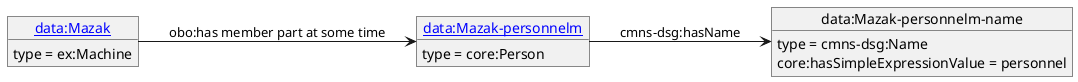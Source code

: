 @startuml
skinparam linetype polyline
left to right direction
object "[[./Mazak-personnelm.html data:Mazak-personnelm]]" as o1 {
 type = core:Person
 }
object "data:Mazak-personnelm-name" as o2 {
 type = cmns-dsg:Name
 }
object "[[./Mazak.html data:Mazak]]" as o3 {
 type = ex:Machine
 }
o1 --> o2 : cmns-dsg:hasName
o2 : core:hasSimpleExpressionValue = personnel
o3 --> o1 : obo:has member part at some time
@enduml
